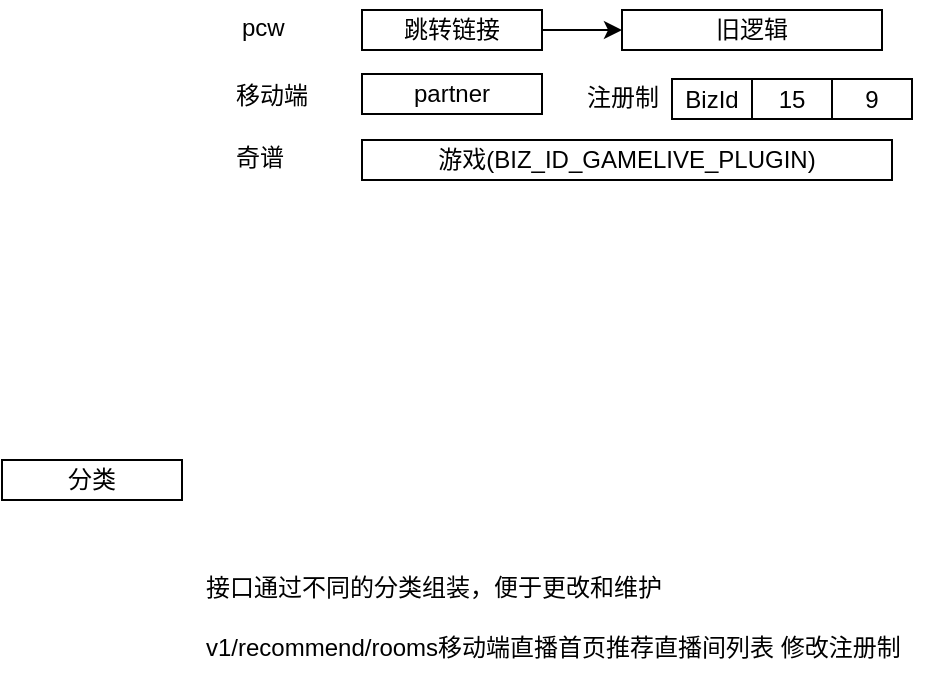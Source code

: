 <mxfile version="10.7.7" type="github"><diagram id="skRj7yBhkq7n6dOy-Ag1" name="Page-1"><mxGraphModel dx="666" dy="379" grid="1" gridSize="10" guides="1" tooltips="1" connect="1" arrows="1" fold="1" page="1" pageScale="1" pageWidth="827" pageHeight="1169" math="0" shadow="0"><root><mxCell id="0"/><mxCell id="1" parent="0"/><mxCell id="wUOF1Uhr7Mo0igRUkZNM-3" value="注册制" style="text;html=1;align=center;" parent="1" vertex="1"><mxGeometry x="520" y="94.5" width="60" height="30" as="geometry"/></mxCell><mxCell id="wUOF1Uhr7Mo0igRUkZNM-8" style="edgeStyle=orthogonalEdgeStyle;rounded=0;orthogonalLoop=1;jettySize=auto;html=1;exitX=1;exitY=0.5;exitDx=0;exitDy=0;" parent="1" source="wUOF1Uhr7Mo0igRUkZNM-6" target="wUOF1Uhr7Mo0igRUkZNM-7" edge="1"><mxGeometry relative="1" as="geometry"/></mxCell><mxCell id="wUOF1Uhr7Mo0igRUkZNM-6" value="&lt;span&gt;跳转链接&lt;/span&gt;" style="rounded=0;whiteSpace=wrap;html=1;align=center;" parent="1" vertex="1"><mxGeometry x="420" y="65" width="90" height="20" as="geometry"/></mxCell><mxCell id="wUOF1Uhr7Mo0igRUkZNM-7" value="&lt;span&gt;旧逻辑&lt;/span&gt;" style="rounded=0;whiteSpace=wrap;html=1;align=center;" parent="1" vertex="1"><mxGeometry x="550" y="65" width="130" height="20" as="geometry"/></mxCell><mxCell id="wUOF1Uhr7Mo0igRUkZNM-9" value="接口通过不同的分类组装，便于更改和维护" style="text;html=1;" parent="1" vertex="1"><mxGeometry x="340" y="340" width="300" height="30" as="geometry"/></mxCell><mxCell id="wUOF1Uhr7Mo0igRUkZNM-10" value="pcw" style="text;html=1;" parent="1" vertex="1"><mxGeometry x="357.5" y="60" width="50" height="30" as="geometry"/></mxCell><mxCell id="wUOF1Uhr7Mo0igRUkZNM-11" value="移动端" style="text;html=1;" parent="1" vertex="1"><mxGeometry x="355" y="94" width="60" height="30" as="geometry"/></mxCell><mxCell id="RPP8G9Le9WKbLooMua4y-1" value="v1/recommend/rooms移动端直播首页推荐直播间列表 修改注册制" style="text;html=1;" vertex="1" parent="1"><mxGeometry x="340" y="370" width="370" height="30" as="geometry"/></mxCell><mxCell id="RPP8G9Le9WKbLooMua4y-2" value="&lt;span&gt;partner&lt;br&gt;&lt;/span&gt;" style="rounded=0;whiteSpace=wrap;html=1;align=center;" vertex="1" parent="1"><mxGeometry x="420" y="97" width="90" height="20" as="geometry"/></mxCell><mxCell id="RPP8G9Le9WKbLooMua4y-3" value="&lt;span&gt;15&lt;br&gt;&lt;/span&gt;" style="rounded=0;whiteSpace=wrap;html=1;align=center;" vertex="1" parent="1"><mxGeometry x="615" y="99.5" width="40" height="20" as="geometry"/></mxCell><mxCell id="RPP8G9Le9WKbLooMua4y-4" value="&lt;span&gt;9&lt;br&gt;&lt;/span&gt;" style="rounded=0;whiteSpace=wrap;html=1;align=center;" vertex="1" parent="1"><mxGeometry x="655" y="99.5" width="40" height="20" as="geometry"/></mxCell><mxCell id="RPP8G9Le9WKbLooMua4y-5" value="&lt;span&gt;BizId&lt;br&gt;&lt;/span&gt;" style="rounded=0;whiteSpace=wrap;html=1;align=center;" vertex="1" parent="1"><mxGeometry x="575" y="99.5" width="40" height="20" as="geometry"/></mxCell><mxCell id="RPP8G9Le9WKbLooMua4y-6" value="&lt;span&gt;分类&lt;br&gt;&lt;/span&gt;" style="rounded=0;whiteSpace=wrap;html=1;align=center;" vertex="1" parent="1"><mxGeometry x="240" y="290" width="90" height="20" as="geometry"/></mxCell><mxCell id="RPP8G9Le9WKbLooMua4y-7" value="奇谱" style="text;html=1;" vertex="1" parent="1"><mxGeometry x="355" y="124.5" width="50" height="30" as="geometry"/></mxCell><mxCell id="RPP8G9Le9WKbLooMua4y-9" value="&lt;span&gt;游戏(&lt;/span&gt;&lt;span&gt;BIZ_ID_GAMELIVE_PLUGIN&lt;/span&gt;&lt;span&gt;)&lt;br&gt;&lt;/span&gt;" style="rounded=0;whiteSpace=wrap;html=1;align=center;" vertex="1" parent="1"><mxGeometry x="420" y="130" width="265" height="20" as="geometry"/></mxCell></root></mxGraphModel></diagram></mxfile>